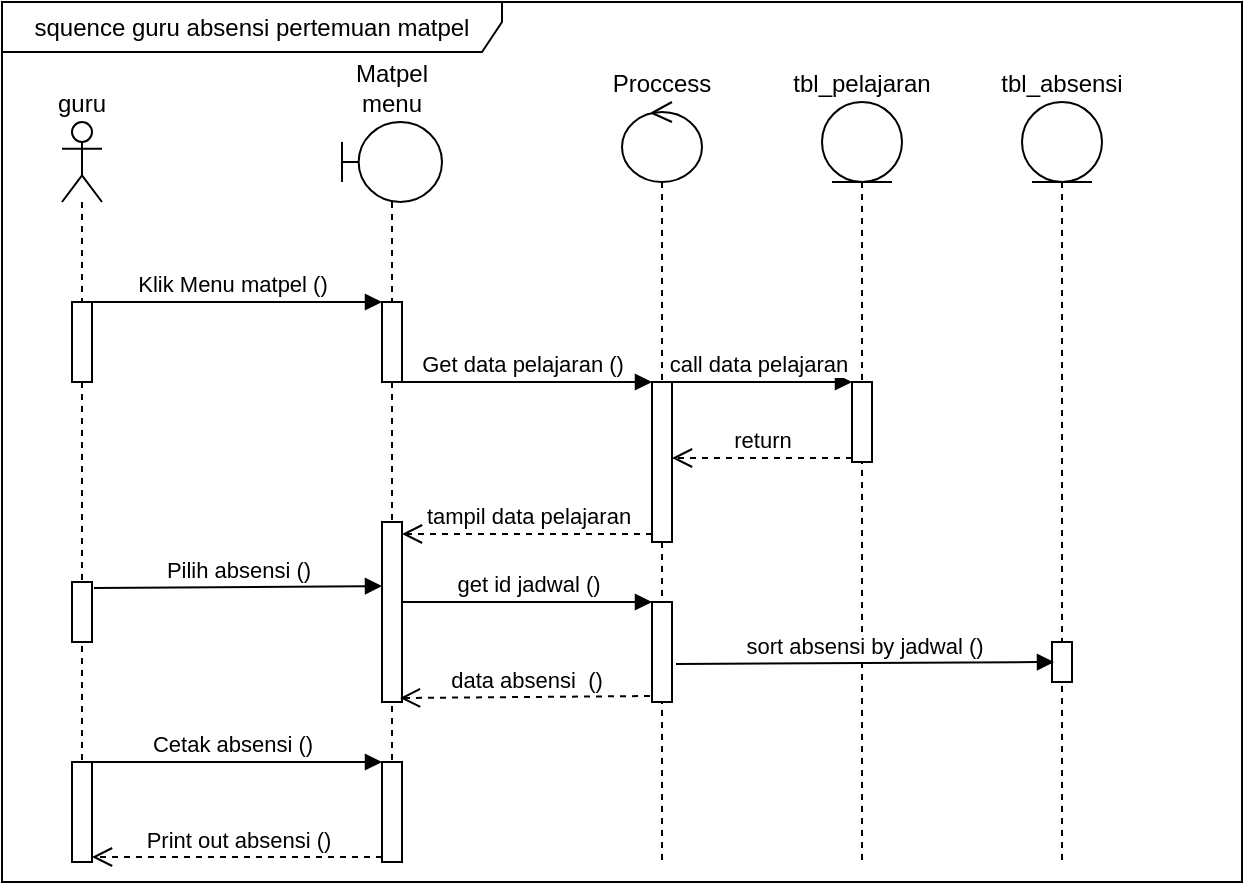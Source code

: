 <mxfile version="17.4.2" type="device"><diagram id="YW04OZU-iOZI01nlNQxz" name="Page-1"><mxGraphModel dx="862" dy="553" grid="1" gridSize="10" guides="1" tooltips="1" connect="1" arrows="1" fold="1" page="1" pageScale="1" pageWidth="850" pageHeight="1100" math="0" shadow="0"><root><mxCell id="0"/><mxCell id="1" parent="0"/><mxCell id="RFjXHHfzHuAORrrQnQT8-1" value="Matpel menu" style="shape=umlLifeline;participant=umlBoundary;perimeter=lifelinePerimeter;whiteSpace=wrap;html=1;container=1;collapsible=0;recursiveResize=0;verticalAlign=bottom;spacingTop=36;outlineConnect=0;labelPosition=center;verticalLabelPosition=top;align=center;fontSize=12;" parent="1" vertex="1"><mxGeometry x="270" y="150" width="50" height="370" as="geometry"/></mxCell><mxCell id="gpz6towrVBmVh9Wy9PKK-2" value="" style="html=1;points=[];perimeter=orthogonalPerimeter;" parent="RFjXHHfzHuAORrrQnQT8-1" vertex="1"><mxGeometry x="20" y="90" width="10" height="40" as="geometry"/></mxCell><mxCell id="gpz6towrVBmVh9Wy9PKK-12" value="" style="html=1;points=[];perimeter=orthogonalPerimeter;" parent="RFjXHHfzHuAORrrQnQT8-1" vertex="1"><mxGeometry x="20" y="200" width="10" height="90" as="geometry"/></mxCell><mxCell id="2lGc0DchsKJQCpn--GfI-2" value="" style="html=1;points=[];perimeter=orthogonalPerimeter;" parent="RFjXHHfzHuAORrrQnQT8-1" vertex="1"><mxGeometry x="20" y="320" width="10" height="50" as="geometry"/></mxCell><mxCell id="RFjXHHfzHuAORrrQnQT8-4" value="Proccess" style="shape=umlLifeline;participant=umlControl;perimeter=lifelinePerimeter;whiteSpace=wrap;html=1;container=1;collapsible=0;recursiveResize=0;verticalAlign=bottom;spacingTop=36;outlineConnect=0;fontSize=12;labelPosition=center;verticalLabelPosition=top;align=center;" parent="1" vertex="1"><mxGeometry x="410" y="140" width="40" height="380" as="geometry"/></mxCell><mxCell id="gpz6towrVBmVh9Wy9PKK-5" value="" style="html=1;points=[];perimeter=orthogonalPerimeter;" parent="RFjXHHfzHuAORrrQnQT8-4" vertex="1"><mxGeometry x="15" y="140" width="10" height="80" as="geometry"/></mxCell><mxCell id="gpz6towrVBmVh9Wy9PKK-33" value="" style="html=1;points=[];perimeter=orthogonalPerimeter;" parent="RFjXHHfzHuAORrrQnQT8-4" vertex="1"><mxGeometry x="15" y="250" width="10" height="50" as="geometry"/></mxCell><mxCell id="RFjXHHfzHuAORrrQnQT8-8" value="tbl_pelajaran" style="shape=umlLifeline;participant=umlEntity;perimeter=lifelinePerimeter;whiteSpace=wrap;html=1;container=1;collapsible=0;recursiveResize=0;verticalAlign=bottom;spacingTop=36;outlineConnect=0;fontSize=12;labelPosition=center;verticalLabelPosition=top;align=center;" parent="1" vertex="1"><mxGeometry x="510" y="140" width="40" height="380" as="geometry"/></mxCell><mxCell id="gpz6towrVBmVh9Wy9PKK-9" value="" style="html=1;points=[];perimeter=orthogonalPerimeter;" parent="RFjXHHfzHuAORrrQnQT8-8" vertex="1"><mxGeometry x="15" y="140" width="10" height="40" as="geometry"/></mxCell><mxCell id="RFjXHHfzHuAORrrQnQT8-10" value="guru" style="shape=umlLifeline;participant=umlActor;perimeter=lifelinePerimeter;whiteSpace=wrap;html=1;container=1;collapsible=0;recursiveResize=0;verticalAlign=bottom;spacingTop=36;outlineConnect=0;fontSize=12;labelPosition=center;verticalLabelPosition=top;align=center;" parent="1" vertex="1"><mxGeometry x="130" y="150" width="20" height="370" as="geometry"/></mxCell><mxCell id="gpz6towrVBmVh9Wy9PKK-1" value="" style="html=1;points=[];perimeter=orthogonalPerimeter;" parent="RFjXHHfzHuAORrrQnQT8-10" vertex="1"><mxGeometry x="5" y="90" width="10" height="40" as="geometry"/></mxCell><mxCell id="gpz6towrVBmVh9Wy9PKK-31" value="" style="html=1;points=[];perimeter=orthogonalPerimeter;" parent="RFjXHHfzHuAORrrQnQT8-10" vertex="1"><mxGeometry x="5" y="230" width="10" height="30" as="geometry"/></mxCell><mxCell id="2lGc0DchsKJQCpn--GfI-1" value="" style="html=1;points=[];perimeter=orthogonalPerimeter;" parent="RFjXHHfzHuAORrrQnQT8-10" vertex="1"><mxGeometry x="5" y="320" width="10" height="50" as="geometry"/></mxCell><mxCell id="RFjXHHfzHuAORrrQnQT8-40" value="squence guru absensi pertemuan matpel" style="shape=umlFrame;whiteSpace=wrap;html=1;width=250;height=25;" parent="1" vertex="1"><mxGeometry x="100" y="90" width="620" height="440" as="geometry"/></mxCell><mxCell id="gpz6towrVBmVh9Wy9PKK-3" value="Klik Menu matpel ()" style="html=1;verticalAlign=bottom;endArrow=block;entryX=0;entryY=0;rounded=0;" parent="1" source="RFjXHHfzHuAORrrQnQT8-10" target="gpz6towrVBmVh9Wy9PKK-2" edge="1"><mxGeometry relative="1" as="geometry"><mxPoint x="190" y="240" as="sourcePoint"/></mxGeometry></mxCell><mxCell id="gpz6towrVBmVh9Wy9PKK-6" value="Get data pelajaran ()" style="html=1;verticalAlign=bottom;endArrow=block;entryX=0;entryY=0;rounded=0;" parent="1" source="RFjXHHfzHuAORrrQnQT8-1" target="gpz6towrVBmVh9Wy9PKK-5" edge="1"><mxGeometry relative="1" as="geometry"><mxPoint x="325" y="280" as="sourcePoint"/></mxGeometry></mxCell><mxCell id="gpz6towrVBmVh9Wy9PKK-11" value="return" style="html=1;verticalAlign=bottom;endArrow=open;dashed=1;endSize=8;exitX=0;exitY=0.95;rounded=0;" parent="1" source="gpz6towrVBmVh9Wy9PKK-9" target="gpz6towrVBmVh9Wy9PKK-5" edge="1"><mxGeometry relative="1" as="geometry"><mxPoint x="400" y="320" as="targetPoint"/></mxGeometry></mxCell><mxCell id="gpz6towrVBmVh9Wy9PKK-10" value="call data pelajaran" style="html=1;verticalAlign=bottom;endArrow=block;entryX=0;entryY=0;rounded=0;" parent="1" source="RFjXHHfzHuAORrrQnQT8-4" target="gpz6towrVBmVh9Wy9PKK-9" edge="1"><mxGeometry relative="1" as="geometry"><mxPoint x="455" y="280" as="sourcePoint"/></mxGeometry></mxCell><mxCell id="gpz6towrVBmVh9Wy9PKK-7" value="tampil data pelajaran" style="html=1;verticalAlign=bottom;endArrow=open;dashed=1;endSize=8;exitX=0;exitY=0.95;rounded=0;" parent="1" source="gpz6towrVBmVh9Wy9PKK-5" edge="1"><mxGeometry relative="1" as="geometry"><mxPoint x="300" y="356" as="targetPoint"/></mxGeometry></mxCell><mxCell id="gpz6towrVBmVh9Wy9PKK-19" value="tbl_absensi" style="shape=umlLifeline;participant=umlEntity;perimeter=lifelinePerimeter;whiteSpace=wrap;html=1;container=1;collapsible=0;recursiveResize=0;verticalAlign=bottom;spacingTop=36;outlineConnect=0;fontSize=12;labelPosition=center;verticalLabelPosition=top;align=center;" parent="1" vertex="1"><mxGeometry x="610" y="140" width="40" height="380" as="geometry"/></mxCell><mxCell id="gpz6towrVBmVh9Wy9PKK-25" value="" style="html=1;points=[];perimeter=orthogonalPerimeter;" parent="gpz6towrVBmVh9Wy9PKK-19" vertex="1"><mxGeometry x="15" y="270" width="10" height="20" as="geometry"/></mxCell><mxCell id="gpz6towrVBmVh9Wy9PKK-23" value="data absensi&amp;nbsp; ()" style="html=1;verticalAlign=bottom;endArrow=open;dashed=1;endSize=8;rounded=0;exitX=-0.1;exitY=0.94;exitDx=0;exitDy=0;exitPerimeter=0;entryX=0.9;entryY=0.978;entryDx=0;entryDy=0;entryPerimeter=0;" parent="1" source="gpz6towrVBmVh9Wy9PKK-33" target="gpz6towrVBmVh9Wy9PKK-12" edge="1"><mxGeometry relative="1" as="geometry"><mxPoint x="300" y="550" as="targetPoint"/><mxPoint x="380" y="450" as="sourcePoint"/></mxGeometry></mxCell><mxCell id="gpz6towrVBmVh9Wy9PKK-26" value="sort absensi by jadwal ()" style="html=1;verticalAlign=bottom;endArrow=block;rounded=0;exitX=1.2;exitY=0.62;exitDx=0;exitDy=0;exitPerimeter=0;entryX=0.1;entryY=0.5;entryDx=0;entryDy=0;entryPerimeter=0;" parent="1" source="gpz6towrVBmVh9Wy9PKK-33" target="gpz6towrVBmVh9Wy9PKK-25" edge="1"><mxGeometry width="80" relative="1" as="geometry"><mxPoint x="440" y="500" as="sourcePoint"/><mxPoint x="600" y="421" as="targetPoint"/></mxGeometry></mxCell><mxCell id="gpz6towrVBmVh9Wy9PKK-32" value="Pilih absensi ()" style="html=1;verticalAlign=bottom;endArrow=block;rounded=0;exitX=1.1;exitY=0.1;exitDx=0;exitDy=0;exitPerimeter=0;entryX=0;entryY=0.356;entryDx=0;entryDy=0;entryPerimeter=0;" parent="1" source="gpz6towrVBmVh9Wy9PKK-31" target="gpz6towrVBmVh9Wy9PKK-12" edge="1"><mxGeometry width="80" relative="1" as="geometry"><mxPoint x="170" y="380" as="sourcePoint"/><mxPoint x="250" y="380" as="targetPoint"/></mxGeometry></mxCell><mxCell id="gpz6towrVBmVh9Wy9PKK-34" value="get id jadwal ()" style="html=1;verticalAlign=bottom;endArrow=block;entryX=0;entryY=0;rounded=0;" parent="1" target="gpz6towrVBmVh9Wy9PKK-33" edge="1"><mxGeometry relative="1" as="geometry"><mxPoint x="300" y="390" as="sourcePoint"/></mxGeometry></mxCell><mxCell id="2lGc0DchsKJQCpn--GfI-4" value="Print out absensi ()" style="html=1;verticalAlign=bottom;endArrow=open;dashed=1;endSize=8;exitX=0;exitY=0.95;rounded=0;entryX=1;entryY=0.95;entryDx=0;entryDy=0;entryPerimeter=0;" parent="1" source="2lGc0DchsKJQCpn--GfI-2" target="2lGc0DchsKJQCpn--GfI-1" edge="1"><mxGeometry relative="1" as="geometry"><mxPoint x="220" y="546" as="targetPoint"/></mxGeometry></mxCell><mxCell id="2lGc0DchsKJQCpn--GfI-3" value="Cetak absensi ()" style="html=1;verticalAlign=bottom;endArrow=block;entryX=0;entryY=0;rounded=0;" parent="1" target="2lGc0DchsKJQCpn--GfI-2" edge="1"><mxGeometry relative="1" as="geometry"><mxPoint x="140" y="470" as="sourcePoint"/></mxGeometry></mxCell></root></mxGraphModel></diagram></mxfile>